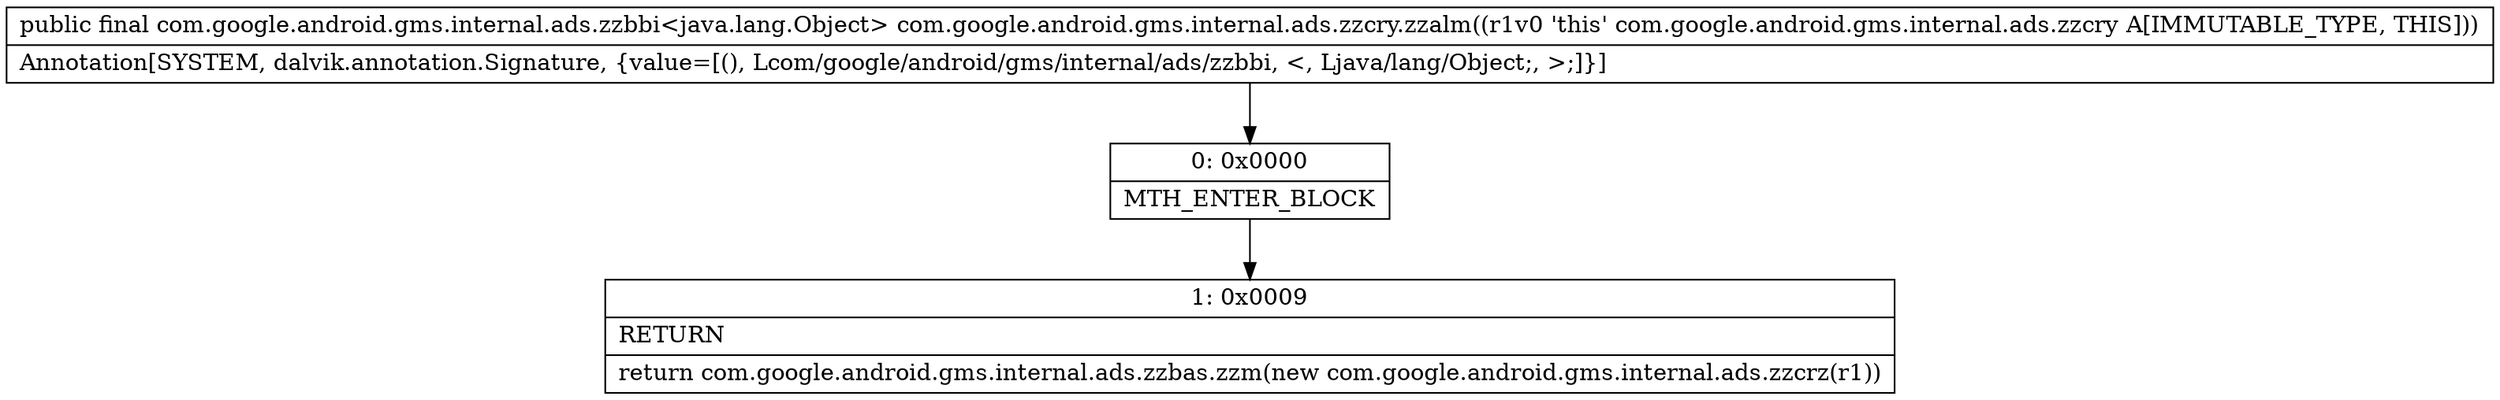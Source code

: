 digraph "CFG forcom.google.android.gms.internal.ads.zzcry.zzalm()Lcom\/google\/android\/gms\/internal\/ads\/zzbbi;" {
Node_0 [shape=record,label="{0\:\ 0x0000|MTH_ENTER_BLOCK\l}"];
Node_1 [shape=record,label="{1\:\ 0x0009|RETURN\l|return com.google.android.gms.internal.ads.zzbas.zzm(new com.google.android.gms.internal.ads.zzcrz(r1))\l}"];
MethodNode[shape=record,label="{public final com.google.android.gms.internal.ads.zzbbi\<java.lang.Object\> com.google.android.gms.internal.ads.zzcry.zzalm((r1v0 'this' com.google.android.gms.internal.ads.zzcry A[IMMUTABLE_TYPE, THIS]))  | Annotation[SYSTEM, dalvik.annotation.Signature, \{value=[(), Lcom\/google\/android\/gms\/internal\/ads\/zzbbi, \<, Ljava\/lang\/Object;, \>;]\}]\l}"];
MethodNode -> Node_0;
Node_0 -> Node_1;
}

